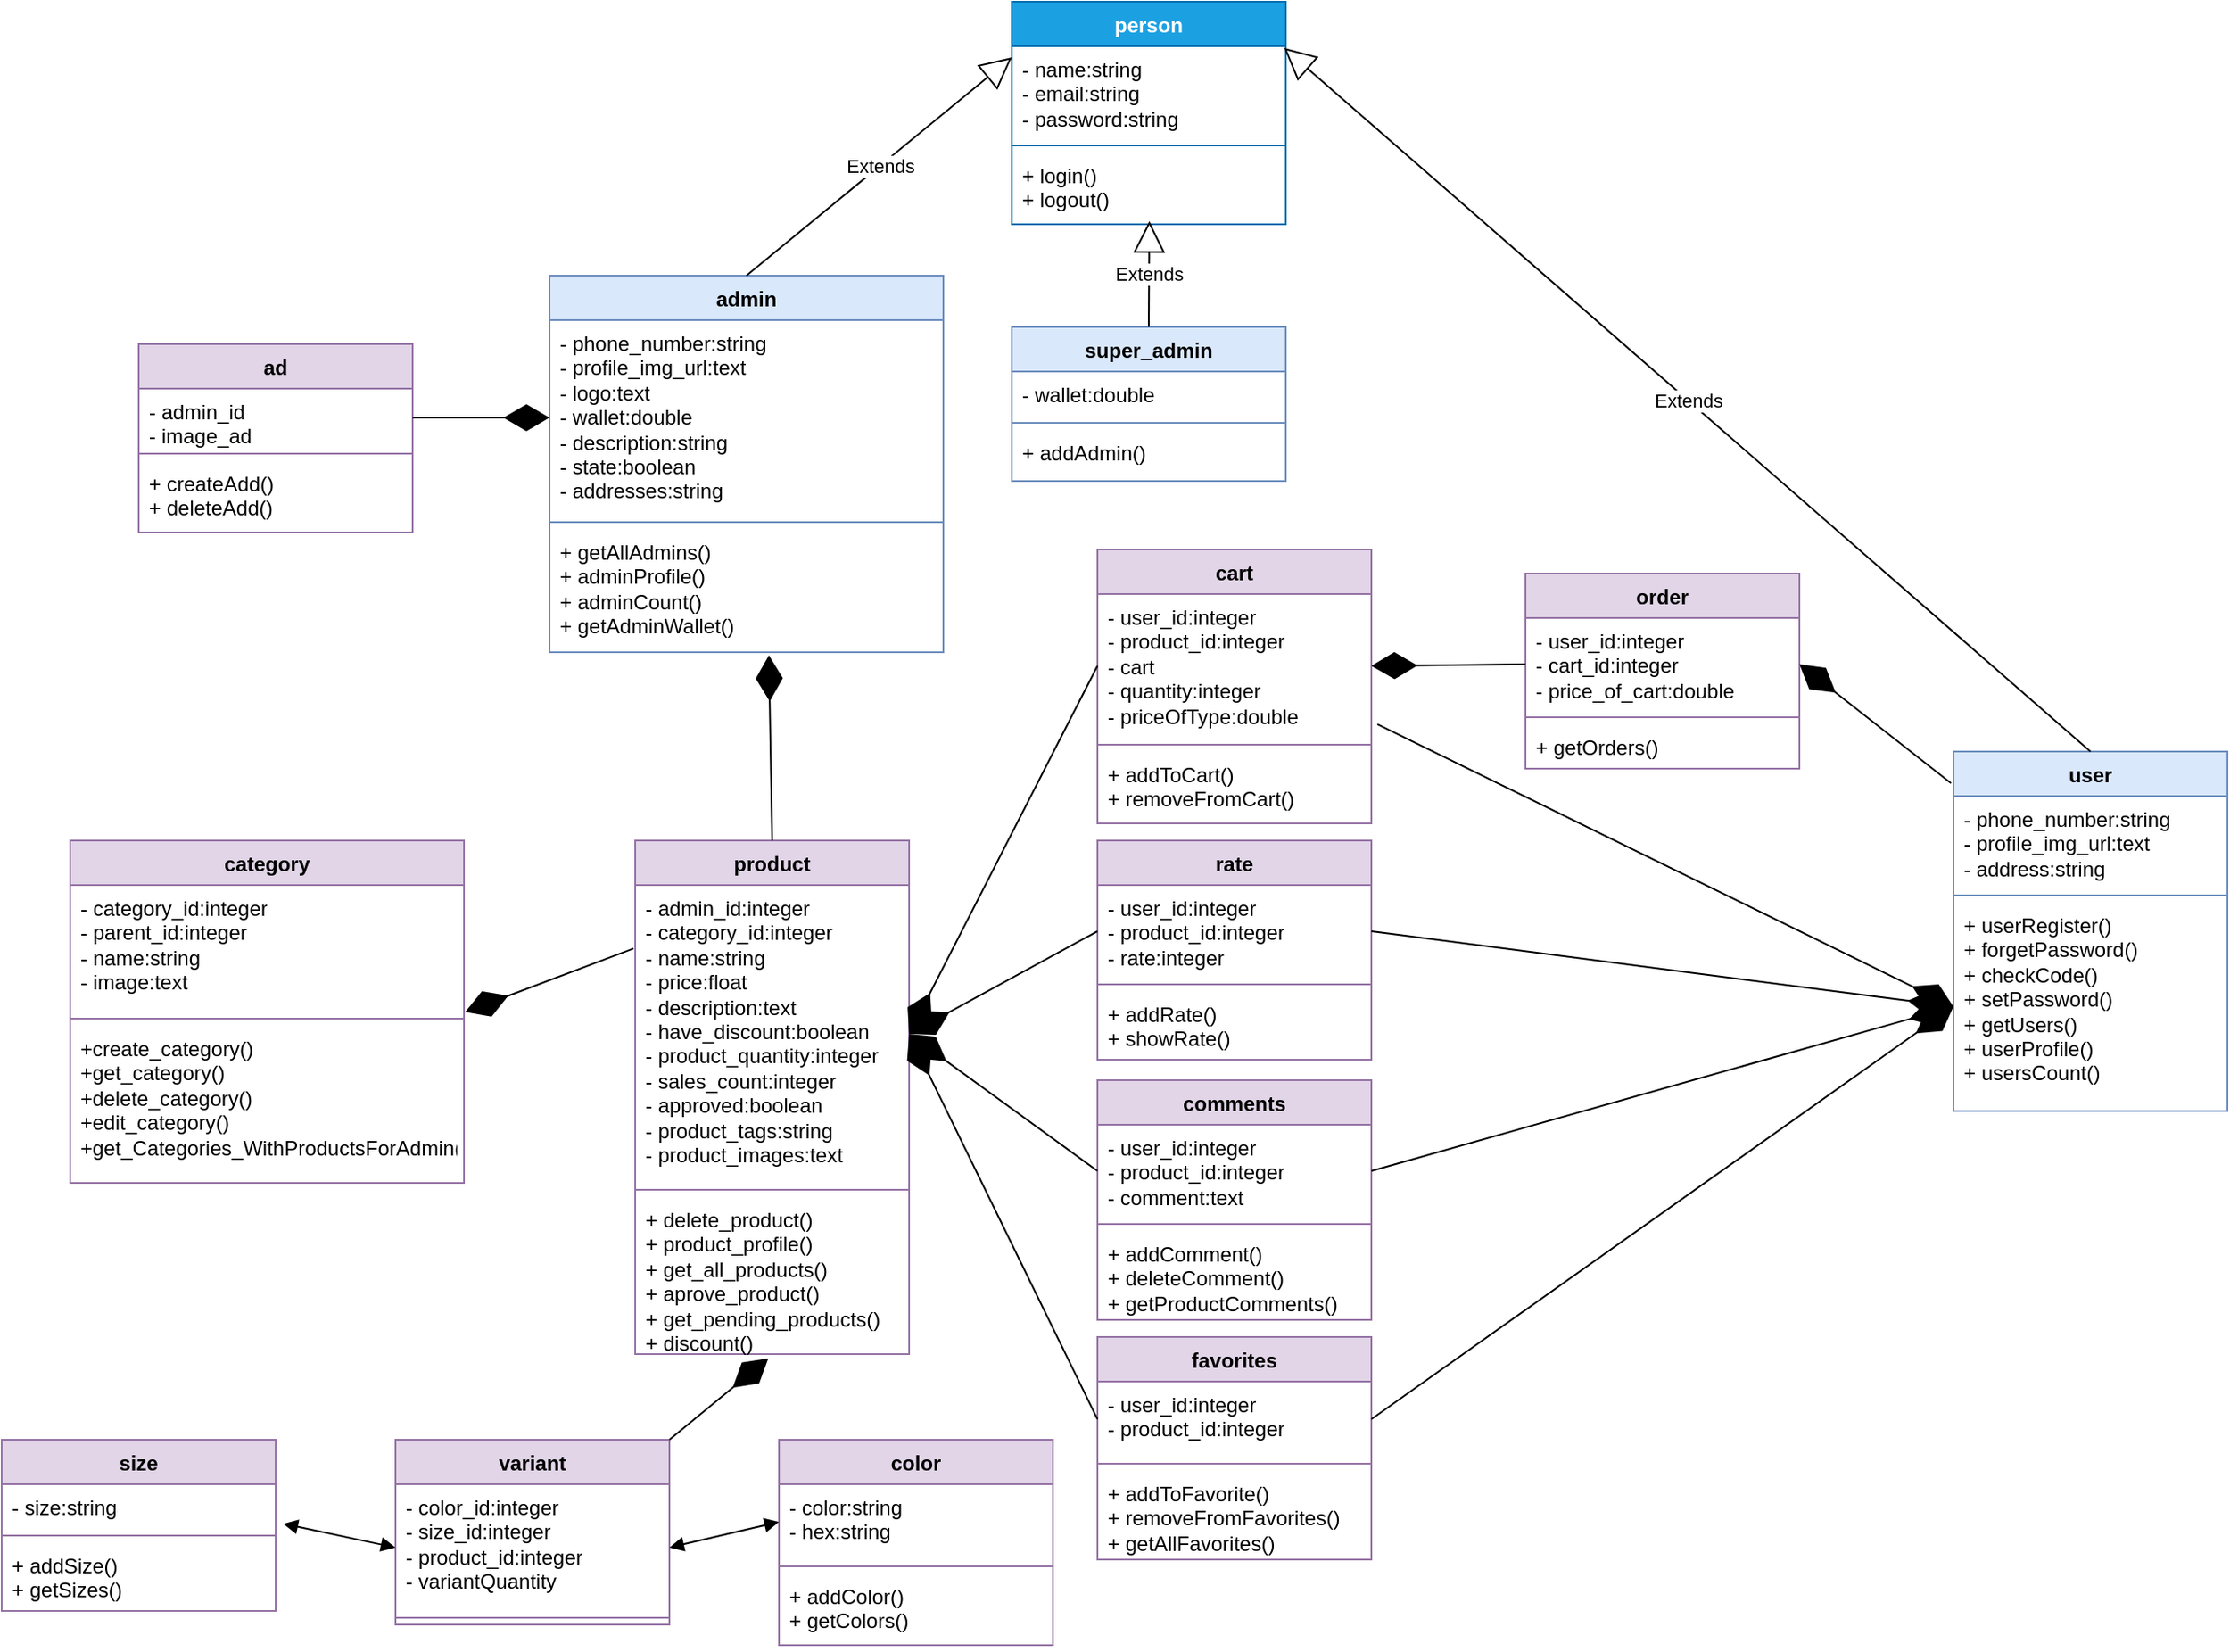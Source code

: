 <mxfile version="21.2.8" type="device">
  <diagram name="Page-1" id="fSrDXZoW2g8xjnLIFRmO">
    <mxGraphModel dx="2398" dy="956" grid="1" gridSize="10" guides="1" tooltips="1" connect="1" arrows="1" fold="1" page="1" pageScale="1" pageWidth="827" pageHeight="1169" math="0" shadow="0">
      <root>
        <mxCell id="0" />
        <mxCell id="1" parent="0" />
        <mxCell id="JFFTyxlVnd-TsSzQu8PM-2" value="person" style="swimlane;fontStyle=1;align=center;verticalAlign=top;childLayout=stackLayout;horizontal=1;startSize=26;horizontalStack=0;resizeParent=1;resizeParentMax=0;resizeLast=0;collapsible=1;marginBottom=0;whiteSpace=wrap;html=1;fillColor=#1ba1e2;strokeColor=#006EAF;fontColor=#ffffff;" parent="1" vertex="1">
          <mxGeometry x="390" y="200" width="160" height="130" as="geometry" />
        </mxCell>
        <mxCell id="JFFTyxlVnd-TsSzQu8PM-3" value="- name:string&lt;br&gt;- email:string&lt;br&gt;- password:string" style="text;strokeColor=none;fillColor=none;align=left;verticalAlign=top;spacingLeft=4;spacingRight=4;overflow=hidden;rotatable=0;points=[[0,0.5],[1,0.5]];portConstraint=eastwest;whiteSpace=wrap;html=1;" parent="JFFTyxlVnd-TsSzQu8PM-2" vertex="1">
          <mxGeometry y="26" width="160" height="54" as="geometry" />
        </mxCell>
        <mxCell id="JFFTyxlVnd-TsSzQu8PM-4" value="" style="line;strokeWidth=1;fillColor=none;align=left;verticalAlign=middle;spacingTop=-1;spacingLeft=3;spacingRight=3;rotatable=0;labelPosition=right;points=[];portConstraint=eastwest;strokeColor=inherit;" parent="JFFTyxlVnd-TsSzQu8PM-2" vertex="1">
          <mxGeometry y="80" width="160" height="8" as="geometry" />
        </mxCell>
        <mxCell id="JFFTyxlVnd-TsSzQu8PM-5" value="+ login()&lt;br style=&quot;border-color: var(--border-color);&quot;&gt;+ logout()" style="text;strokeColor=none;fillColor=none;align=left;verticalAlign=top;spacingLeft=4;spacingRight=4;overflow=hidden;rotatable=0;points=[[0,0.5],[1,0.5]];portConstraint=eastwest;whiteSpace=wrap;html=1;" parent="JFFTyxlVnd-TsSzQu8PM-2" vertex="1">
          <mxGeometry y="88" width="160" height="42" as="geometry" />
        </mxCell>
        <mxCell id="JFFTyxlVnd-TsSzQu8PM-11" value="super_admin" style="swimlane;fontStyle=1;align=center;verticalAlign=top;childLayout=stackLayout;horizontal=1;startSize=26;horizontalStack=0;resizeParent=1;resizeParentMax=0;resizeLast=0;collapsible=1;marginBottom=0;whiteSpace=wrap;html=1;fillColor=#dae8fc;strokeColor=#6c8ebf;" parent="1" vertex="1">
          <mxGeometry x="390" y="390" width="160" height="90" as="geometry" />
        </mxCell>
        <mxCell id="JFFTyxlVnd-TsSzQu8PM-12" value="- wallet:double" style="text;strokeColor=none;fillColor=none;align=left;verticalAlign=top;spacingLeft=4;spacingRight=4;overflow=hidden;rotatable=0;points=[[0,0.5],[1,0.5]];portConstraint=eastwest;whiteSpace=wrap;html=1;" parent="JFFTyxlVnd-TsSzQu8PM-11" vertex="1">
          <mxGeometry y="26" width="160" height="26" as="geometry" />
        </mxCell>
        <mxCell id="JFFTyxlVnd-TsSzQu8PM-13" value="" style="line;strokeWidth=1;fillColor=none;align=left;verticalAlign=middle;spacingTop=-1;spacingLeft=3;spacingRight=3;rotatable=0;labelPosition=right;points=[];portConstraint=eastwest;strokeColor=inherit;" parent="JFFTyxlVnd-TsSzQu8PM-11" vertex="1">
          <mxGeometry y="52" width="160" height="8" as="geometry" />
        </mxCell>
        <mxCell id="JFFTyxlVnd-TsSzQu8PM-14" value="+ addAdmin()" style="text;strokeColor=none;fillColor=none;align=left;verticalAlign=top;spacingLeft=4;spacingRight=4;overflow=hidden;rotatable=0;points=[[0,0.5],[1,0.5]];portConstraint=eastwest;whiteSpace=wrap;html=1;" parent="JFFTyxlVnd-TsSzQu8PM-11" vertex="1">
          <mxGeometry y="60" width="160" height="30" as="geometry" />
        </mxCell>
        <mxCell id="JFFTyxlVnd-TsSzQu8PM-15" value="user" style="swimlane;fontStyle=1;align=center;verticalAlign=top;childLayout=stackLayout;horizontal=1;startSize=26;horizontalStack=0;resizeParent=1;resizeParentMax=0;resizeLast=0;collapsible=1;marginBottom=0;whiteSpace=wrap;html=1;fillColor=#dae8fc;strokeColor=#6c8ebf;" parent="1" vertex="1">
          <mxGeometry x="940" y="638" width="160" height="210" as="geometry" />
        </mxCell>
        <mxCell id="JFFTyxlVnd-TsSzQu8PM-16" value="&lt;span style=&quot;&quot;&gt;- phone_number:string&lt;/span&gt;&lt;br style=&quot;border-color: var(--border-color); padding: 0px; margin: 0px;&quot;&gt;&lt;span style=&quot;&quot;&gt;- profile_img_url:text&lt;/span&gt;&lt;br style=&quot;border-color: var(--border-color); padding: 0px; margin: 0px;&quot;&gt;&lt;span style=&quot;&quot;&gt;- address:string&lt;/span&gt;" style="text;strokeColor=none;fillColor=none;align=left;verticalAlign=top;spacingLeft=4;spacingRight=4;overflow=hidden;rotatable=0;points=[[0,0.5],[1,0.5]];portConstraint=eastwest;whiteSpace=wrap;html=1;" parent="JFFTyxlVnd-TsSzQu8PM-15" vertex="1">
          <mxGeometry y="26" width="160" height="54" as="geometry" />
        </mxCell>
        <mxCell id="JFFTyxlVnd-TsSzQu8PM-17" value="" style="line;strokeWidth=1;fillColor=none;align=left;verticalAlign=middle;spacingTop=-1;spacingLeft=3;spacingRight=3;rotatable=0;labelPosition=right;points=[];portConstraint=eastwest;strokeColor=inherit;" parent="JFFTyxlVnd-TsSzQu8PM-15" vertex="1">
          <mxGeometry y="80" width="160" height="8" as="geometry" />
        </mxCell>
        <mxCell id="JFFTyxlVnd-TsSzQu8PM-18" value="&lt;div&gt;+ userRegister()&lt;/div&gt;&lt;div&gt;+ forgetPassword()&lt;/div&gt;&lt;div&gt;+ checkCode()&lt;/div&gt;&lt;div&gt;+ setPassword()&lt;/div&gt;&lt;div&gt;+ getUsers()&lt;/div&gt;&lt;div&gt;+ userProfile()&lt;/div&gt;&lt;div&gt;+ usersCount()&lt;/div&gt;" style="text;strokeColor=none;fillColor=none;align=left;verticalAlign=top;spacingLeft=4;spacingRight=4;overflow=hidden;rotatable=0;points=[[0,0.5],[1,0.5]];portConstraint=eastwest;whiteSpace=wrap;html=1;" parent="JFFTyxlVnd-TsSzQu8PM-15" vertex="1">
          <mxGeometry y="88" width="160" height="122" as="geometry" />
        </mxCell>
        <mxCell id="JFFTyxlVnd-TsSzQu8PM-21" value="admin" style="swimlane;fontStyle=1;align=center;verticalAlign=top;childLayout=stackLayout;horizontal=1;startSize=26;horizontalStack=0;resizeParent=1;resizeParentMax=0;resizeLast=0;collapsible=1;marginBottom=0;whiteSpace=wrap;html=1;fillColor=#dae8fc;strokeColor=#6c8ebf;" parent="1" vertex="1">
          <mxGeometry x="120" y="360" width="230" height="220" as="geometry" />
        </mxCell>
        <mxCell id="JFFTyxlVnd-TsSzQu8PM-22" value="- phone_number:string&lt;br style=&quot;border-color: var(--border-color); padding: 0px; margin: 0px;&quot;&gt;&lt;span style=&quot;&quot;&gt;- profile_img_url:text&lt;/span&gt;&lt;br style=&quot;border-color: var(--border-color); padding: 0px; margin: 0px;&quot;&gt;&lt;span style=&quot;&quot;&gt;- logo:text&lt;/span&gt;&lt;br style=&quot;border-color: var(--border-color); padding: 0px; margin: 0px;&quot;&gt;&lt;span style=&quot;&quot;&gt;- wallet:double&lt;/span&gt;&lt;br style=&quot;border-color: var(--border-color); padding: 0px; margin: 0px;&quot;&gt;&lt;span style=&quot;&quot;&gt;- description:string&lt;br&gt;- state:boolean&lt;br&gt;- addresses:string&lt;br&gt;&lt;/span&gt;" style="text;strokeColor=none;fillColor=none;align=left;verticalAlign=top;spacingLeft=4;spacingRight=4;overflow=hidden;rotatable=0;points=[[0,0.5],[1,0.5]];portConstraint=eastwest;whiteSpace=wrap;html=1;" parent="JFFTyxlVnd-TsSzQu8PM-21" vertex="1">
          <mxGeometry y="26" width="230" height="114" as="geometry" />
        </mxCell>
        <mxCell id="JFFTyxlVnd-TsSzQu8PM-23" value="" style="line;strokeWidth=1;fillColor=none;align=left;verticalAlign=middle;spacingTop=-1;spacingLeft=3;spacingRight=3;rotatable=0;labelPosition=right;points=[];portConstraint=eastwest;strokeColor=inherit;" parent="JFFTyxlVnd-TsSzQu8PM-21" vertex="1">
          <mxGeometry y="140" width="230" height="8" as="geometry" />
        </mxCell>
        <mxCell id="JFFTyxlVnd-TsSzQu8PM-24" value="+ getAllAdmins()&lt;br&gt;+ adminProfile()&lt;br&gt;+ adminCount()&lt;br&gt;+ getAdminWallet()" style="text;strokeColor=none;fillColor=none;align=left;verticalAlign=top;spacingLeft=4;spacingRight=4;overflow=hidden;rotatable=0;points=[[0,0.5],[1,0.5]];portConstraint=eastwest;whiteSpace=wrap;html=1;" parent="JFFTyxlVnd-TsSzQu8PM-21" vertex="1">
          <mxGeometry y="148" width="230" height="72" as="geometry" />
        </mxCell>
        <mxCell id="JFFTyxlVnd-TsSzQu8PM-25" value="Extends" style="endArrow=block;endSize=16;endFill=0;html=1;rounded=0;entryX=0;entryY=0.25;entryDx=0;entryDy=0;exitX=0.5;exitY=0;exitDx=0;exitDy=0;" parent="1" source="JFFTyxlVnd-TsSzQu8PM-21" target="JFFTyxlVnd-TsSzQu8PM-2" edge="1">
          <mxGeometry width="160" relative="1" as="geometry">
            <mxPoint x="150" y="240" as="sourcePoint" />
            <mxPoint x="310" y="240" as="targetPoint" />
          </mxGeometry>
        </mxCell>
        <mxCell id="JFFTyxlVnd-TsSzQu8PM-26" value="Extends" style="endArrow=block;endSize=16;endFill=0;html=1;rounded=0;exitX=0.5;exitY=0;exitDx=0;exitDy=0;entryX=0.502;entryY=0.955;entryDx=0;entryDy=0;entryPerimeter=0;" parent="1" source="JFFTyxlVnd-TsSzQu8PM-11" target="JFFTyxlVnd-TsSzQu8PM-5" edge="1">
          <mxGeometry width="160" relative="1" as="geometry">
            <mxPoint x="130" y="320" as="sourcePoint" />
            <mxPoint x="290" y="320" as="targetPoint" />
          </mxGeometry>
        </mxCell>
        <mxCell id="JFFTyxlVnd-TsSzQu8PM-27" value="Extends" style="endArrow=block;endSize=16;endFill=0;html=1;rounded=0;entryX=0.994;entryY=0.019;entryDx=0;entryDy=0;exitX=0.5;exitY=0;exitDx=0;exitDy=0;entryPerimeter=0;" parent="1" source="JFFTyxlVnd-TsSzQu8PM-15" target="JFFTyxlVnd-TsSzQu8PM-3" edge="1">
          <mxGeometry width="160" relative="1" as="geometry">
            <mxPoint x="590" y="310" as="sourcePoint" />
            <mxPoint x="750" y="310" as="targetPoint" />
          </mxGeometry>
        </mxCell>
        <mxCell id="JFFTyxlVnd-TsSzQu8PM-28" value="product" style="swimlane;fontStyle=1;align=center;verticalAlign=top;childLayout=stackLayout;horizontal=1;startSize=26;horizontalStack=0;resizeParent=1;resizeParentMax=0;resizeLast=0;collapsible=1;marginBottom=0;whiteSpace=wrap;html=1;fillColor=#e1d5e7;strokeColor=#9673a6;" parent="1" vertex="1">
          <mxGeometry x="170" y="690" width="160" height="300" as="geometry" />
        </mxCell>
        <mxCell id="JFFTyxlVnd-TsSzQu8PM-29" value="- admin_id:integer&lt;br&gt;- category_id:integer&lt;br style=&quot;border-color: var(--border-color); padding: 0px; margin: 0px;&quot;&gt;&lt;span style=&quot;&quot;&gt;- name:string&lt;/span&gt;&lt;br style=&quot;border-color: var(--border-color); padding: 0px; margin: 0px;&quot;&gt;- price:float&lt;span style=&quot;&quot;&gt;&lt;/span&gt;&lt;br style=&quot;border-color: var(--border-color); padding: 0px; margin: 0px;&quot;&gt;&lt;span style=&quot;&quot;&gt;- description:text&lt;/span&gt;&lt;br style=&quot;border-color: var(--border-color); padding: 0px; margin: 0px;&quot;&gt;&lt;span style=&quot;&quot;&gt;- have_discount:boolean&lt;/span&gt;&lt;br style=&quot;border-color: var(--border-color); padding: 0px; margin: 0px;&quot;&gt;&lt;span style=&quot;&quot;&gt;- product_quantity:integer&lt;/span&gt;&lt;br style=&quot;border-color: var(--border-color); padding: 0px; margin: 0px;&quot;&gt;&lt;span style=&quot;&quot;&gt;- sales_count:integer&lt;/span&gt;&lt;br style=&quot;border-color: var(--border-color); padding: 0px; margin: 0px;&quot;&gt;&lt;span style=&quot;&quot;&gt;- approved:boolean&lt;br&gt;- product_tags:string&lt;span style=&quot;white-space: pre;&quot;&gt; &lt;/span&gt;&lt;br&gt;- product_images:text&lt;br&gt;&lt;br&gt;&lt;/span&gt;" style="text;align=left;verticalAlign=top;spacingLeft=4;spacingRight=4;overflow=hidden;rotatable=0;points=[[0,0.5],[1,0.5]];portConstraint=eastwest;whiteSpace=wrap;html=1;" parent="JFFTyxlVnd-TsSzQu8PM-28" vertex="1">
          <mxGeometry y="26" width="160" height="174" as="geometry" />
        </mxCell>
        <mxCell id="JFFTyxlVnd-TsSzQu8PM-30" value="" style="line;strokeWidth=1;fillColor=none;align=left;verticalAlign=middle;spacingTop=-1;spacingLeft=3;spacingRight=3;rotatable=0;labelPosition=right;points=[];portConstraint=eastwest;strokeColor=inherit;" parent="JFFTyxlVnd-TsSzQu8PM-28" vertex="1">
          <mxGeometry y="200" width="160" height="8" as="geometry" />
        </mxCell>
        <mxCell id="JFFTyxlVnd-TsSzQu8PM-31" value="&lt;div&gt;+ delete_product()&lt;/div&gt;&lt;div&gt;+ product_profile()&lt;/div&gt;&lt;div&gt;+ get_all_products()&lt;/div&gt;&lt;div&gt;+ aprove_product()&lt;/div&gt;&lt;div&gt;+ get_pending_products()&lt;/div&gt;&lt;div&gt;+ discount()&lt;/div&gt;" style="text;strokeColor=none;fillColor=none;align=left;verticalAlign=top;spacingLeft=4;spacingRight=4;overflow=hidden;rotatable=0;points=[[0,0.5],[1,0.5]];portConstraint=eastwest;whiteSpace=wrap;html=1;" parent="JFFTyxlVnd-TsSzQu8PM-28" vertex="1">
          <mxGeometry y="208" width="160" height="92" as="geometry" />
        </mxCell>
        <mxCell id="JFFTyxlVnd-TsSzQu8PM-32" value="cart" style="swimlane;fontStyle=1;align=center;verticalAlign=top;childLayout=stackLayout;horizontal=1;startSize=26;horizontalStack=0;resizeParent=1;resizeParentMax=0;resizeLast=0;collapsible=1;marginBottom=0;whiteSpace=wrap;html=1;fillColor=#e1d5e7;strokeColor=#9673a6;" parent="1" vertex="1">
          <mxGeometry x="440" y="520" width="160" height="160" as="geometry" />
        </mxCell>
        <mxCell id="JFFTyxlVnd-TsSzQu8PM-33" value="- user_id:integer&lt;br&gt;- product_id:integer&lt;br&gt;- cart&lt;br&gt;- quantity:integer&lt;br style=&quot;border-color: var(--border-color);&quot;&gt;&lt;span style=&quot;&quot;&gt;- priceOfType:double&lt;/span&gt;" style="text;strokeColor=none;fillColor=none;align=left;verticalAlign=top;spacingLeft=4;spacingRight=4;overflow=hidden;rotatable=0;points=[[0,0.5],[1,0.5]];portConstraint=eastwest;whiteSpace=wrap;html=1;" parent="JFFTyxlVnd-TsSzQu8PM-32" vertex="1">
          <mxGeometry y="26" width="160" height="84" as="geometry" />
        </mxCell>
        <mxCell id="JFFTyxlVnd-TsSzQu8PM-34" value="" style="line;strokeWidth=1;fillColor=none;align=left;verticalAlign=middle;spacingTop=-1;spacingLeft=3;spacingRight=3;rotatable=0;labelPosition=right;points=[];portConstraint=eastwest;strokeColor=inherit;" parent="JFFTyxlVnd-TsSzQu8PM-32" vertex="1">
          <mxGeometry y="110" width="160" height="8" as="geometry" />
        </mxCell>
        <mxCell id="JFFTyxlVnd-TsSzQu8PM-35" value="+ addToCart()&lt;br&gt;+ removeFromCart()" style="text;strokeColor=none;fillColor=none;align=left;verticalAlign=top;spacingLeft=4;spacingRight=4;overflow=hidden;rotatable=0;points=[[0,0.5],[1,0.5]];portConstraint=eastwest;whiteSpace=wrap;html=1;" parent="JFFTyxlVnd-TsSzQu8PM-32" vertex="1">
          <mxGeometry y="118" width="160" height="42" as="geometry" />
        </mxCell>
        <mxCell id="JFFTyxlVnd-TsSzQu8PM-36" value="" style="endArrow=diamondThin;endFill=1;endSize=24;html=1;rounded=0;entryX=0;entryY=0.5;entryDx=0;entryDy=0;exitX=1.022;exitY=0.905;exitDx=0;exitDy=0;exitPerimeter=0;" parent="1" source="JFFTyxlVnd-TsSzQu8PM-33" target="JFFTyxlVnd-TsSzQu8PM-18" edge="1">
          <mxGeometry width="160" relative="1" as="geometry">
            <mxPoint x="430" y="560" as="sourcePoint" />
            <mxPoint x="590" y="560" as="targetPoint" />
          </mxGeometry>
        </mxCell>
        <mxCell id="JFFTyxlVnd-TsSzQu8PM-37" value="rate" style="swimlane;fontStyle=1;align=center;verticalAlign=top;childLayout=stackLayout;horizontal=1;startSize=26;horizontalStack=0;resizeParent=1;resizeParentMax=0;resizeLast=0;collapsible=1;marginBottom=0;whiteSpace=wrap;html=1;fillColor=#e1d5e7;strokeColor=#9673a6;" parent="1" vertex="1">
          <mxGeometry x="440" y="690" width="160" height="128" as="geometry" />
        </mxCell>
        <mxCell id="JFFTyxlVnd-TsSzQu8PM-38" value="- user_id:integer&lt;br style=&quot;border-color: var(--border-color);&quot;&gt;- product_id:integer&lt;br&gt;- rate:integer" style="text;strokeColor=none;fillColor=none;align=left;verticalAlign=top;spacingLeft=4;spacingRight=4;overflow=hidden;rotatable=0;points=[[0,0.5],[1,0.5]];portConstraint=eastwest;whiteSpace=wrap;html=1;" parent="JFFTyxlVnd-TsSzQu8PM-37" vertex="1">
          <mxGeometry y="26" width="160" height="54" as="geometry" />
        </mxCell>
        <mxCell id="JFFTyxlVnd-TsSzQu8PM-39" value="" style="line;strokeWidth=1;fillColor=none;align=left;verticalAlign=middle;spacingTop=-1;spacingLeft=3;spacingRight=3;rotatable=0;labelPosition=right;points=[];portConstraint=eastwest;strokeColor=inherit;" parent="JFFTyxlVnd-TsSzQu8PM-37" vertex="1">
          <mxGeometry y="80" width="160" height="8" as="geometry" />
        </mxCell>
        <mxCell id="JFFTyxlVnd-TsSzQu8PM-40" value="+ addRate()&lt;br&gt;+ showRate()" style="text;strokeColor=none;fillColor=none;align=left;verticalAlign=top;spacingLeft=4;spacingRight=4;overflow=hidden;rotatable=0;points=[[0,0.5],[1,0.5]];portConstraint=eastwest;whiteSpace=wrap;html=1;" parent="JFFTyxlVnd-TsSzQu8PM-37" vertex="1">
          <mxGeometry y="88" width="160" height="40" as="geometry" />
        </mxCell>
        <mxCell id="JFFTyxlVnd-TsSzQu8PM-41" value="comments" style="swimlane;fontStyle=1;align=center;verticalAlign=top;childLayout=stackLayout;horizontal=1;startSize=26;horizontalStack=0;resizeParent=1;resizeParentMax=0;resizeLast=0;collapsible=1;marginBottom=0;whiteSpace=wrap;html=1;fillColor=#e1d5e7;strokeColor=#9673a6;" parent="1" vertex="1">
          <mxGeometry x="440" y="830" width="160" height="140" as="geometry" />
        </mxCell>
        <mxCell id="JFFTyxlVnd-TsSzQu8PM-42" value="- user_id:integer&lt;br style=&quot;border-color: var(--border-color);&quot;&gt;- product_id:integer&lt;br&gt;- comment:text" style="text;strokeColor=none;fillColor=none;align=left;verticalAlign=top;spacingLeft=4;spacingRight=4;overflow=hidden;rotatable=0;points=[[0,0.5],[1,0.5]];portConstraint=eastwest;whiteSpace=wrap;html=1;" parent="JFFTyxlVnd-TsSzQu8PM-41" vertex="1">
          <mxGeometry y="26" width="160" height="54" as="geometry" />
        </mxCell>
        <mxCell id="JFFTyxlVnd-TsSzQu8PM-43" value="" style="line;strokeWidth=1;fillColor=none;align=left;verticalAlign=middle;spacingTop=-1;spacingLeft=3;spacingRight=3;rotatable=0;labelPosition=right;points=[];portConstraint=eastwest;strokeColor=inherit;" parent="JFFTyxlVnd-TsSzQu8PM-41" vertex="1">
          <mxGeometry y="80" width="160" height="8" as="geometry" />
        </mxCell>
        <mxCell id="JFFTyxlVnd-TsSzQu8PM-44" value="+ addComment()&lt;br&gt;+ deleteComment()&lt;br&gt;+ getProductComments()" style="text;strokeColor=none;fillColor=none;align=left;verticalAlign=top;spacingLeft=4;spacingRight=4;overflow=hidden;rotatable=0;points=[[0,0.5],[1,0.5]];portConstraint=eastwest;whiteSpace=wrap;html=1;" parent="JFFTyxlVnd-TsSzQu8PM-41" vertex="1">
          <mxGeometry y="88" width="160" height="52" as="geometry" />
        </mxCell>
        <mxCell id="JFFTyxlVnd-TsSzQu8PM-45" value="" style="endArrow=diamondThin;endFill=1;endSize=24;html=1;rounded=0;entryX=0;entryY=0.5;entryDx=0;entryDy=0;exitX=1;exitY=0.5;exitDx=0;exitDy=0;" parent="1" source="JFFTyxlVnd-TsSzQu8PM-38" target="JFFTyxlVnd-TsSzQu8PM-18" edge="1">
          <mxGeometry width="160" relative="1" as="geometry">
            <mxPoint x="630" y="580" as="sourcePoint" />
            <mxPoint x="790" y="580" as="targetPoint" />
          </mxGeometry>
        </mxCell>
        <mxCell id="JFFTyxlVnd-TsSzQu8PM-46" value="" style="endArrow=diamondThin;endFill=1;endSize=24;html=1;rounded=0;entryX=0;entryY=0.5;entryDx=0;entryDy=0;exitX=1;exitY=0.5;exitDx=0;exitDy=0;" parent="1" source="JFFTyxlVnd-TsSzQu8PM-42" target="JFFTyxlVnd-TsSzQu8PM-18" edge="1">
          <mxGeometry width="160" relative="1" as="geometry">
            <mxPoint x="800" y="560" as="sourcePoint" />
            <mxPoint x="960" y="560" as="targetPoint" />
          </mxGeometry>
        </mxCell>
        <mxCell id="JFFTyxlVnd-TsSzQu8PM-47" value="category" style="swimlane;fontStyle=1;align=center;verticalAlign=top;childLayout=stackLayout;horizontal=1;startSize=26;horizontalStack=0;resizeParent=1;resizeParentMax=0;resizeLast=0;collapsible=1;marginBottom=0;whiteSpace=wrap;html=1;fillColor=#e1d5e7;strokeColor=#9673a6;" parent="1" vertex="1">
          <mxGeometry x="-160" y="690" width="230" height="200" as="geometry" />
        </mxCell>
        <mxCell id="JFFTyxlVnd-TsSzQu8PM-48" value="- category_id:integer&lt;br style=&quot;border-color: var(--border-color); padding: 0px; margin: 0px;&quot;&gt;&lt;span style=&quot;&quot;&gt;- parent_id:integer&lt;/span&gt;&lt;br style=&quot;border-color: var(--border-color); padding: 0px; margin: 0px;&quot;&gt;&lt;span style=&quot;&quot;&gt;- name:string&lt;/span&gt;&lt;br style=&quot;border-color: var(--border-color); padding: 0px; margin: 0px;&quot;&gt;&lt;span style=&quot;&quot;&gt;- image:text&lt;/span&gt;" style="text;strokeColor=none;fillColor=none;align=left;verticalAlign=top;spacingLeft=4;spacingRight=4;overflow=hidden;rotatable=0;points=[[0,0.5],[1,0.5]];portConstraint=eastwest;whiteSpace=wrap;html=1;" parent="JFFTyxlVnd-TsSzQu8PM-47" vertex="1">
          <mxGeometry y="26" width="230" height="74" as="geometry" />
        </mxCell>
        <mxCell id="JFFTyxlVnd-TsSzQu8PM-49" value="" style="line;strokeWidth=1;fillColor=none;align=left;verticalAlign=middle;spacingTop=-1;spacingLeft=3;spacingRight=3;rotatable=0;labelPosition=right;points=[];portConstraint=eastwest;strokeColor=inherit;" parent="JFFTyxlVnd-TsSzQu8PM-47" vertex="1">
          <mxGeometry y="100" width="230" height="8" as="geometry" />
        </mxCell>
        <mxCell id="JFFTyxlVnd-TsSzQu8PM-50" value="&lt;div&gt;+create_category()&lt;/div&gt;&lt;div&gt;+get_category()&lt;/div&gt;&lt;div&gt;+delete_category()&lt;/div&gt;&lt;div&gt;+edit_category()&lt;/div&gt;&lt;div&gt;+get_Categories_WithProductsForAdmin()&lt;br&gt;&lt;/div&gt;" style="text;strokeColor=none;fillColor=none;align=left;verticalAlign=top;spacingLeft=4;spacingRight=4;overflow=hidden;rotatable=0;points=[[0,0.5],[1,0.5]];portConstraint=eastwest;whiteSpace=wrap;html=1;" parent="JFFTyxlVnd-TsSzQu8PM-47" vertex="1">
          <mxGeometry y="108" width="230" height="92" as="geometry" />
        </mxCell>
        <mxCell id="JFFTyxlVnd-TsSzQu8PM-51" value="" style="endArrow=diamondThin;endFill=1;endSize=24;html=1;rounded=0;entryX=1.003;entryY=0.023;entryDx=0;entryDy=0;exitX=-0.006;exitY=0.213;exitDx=0;exitDy=0;exitPerimeter=0;entryPerimeter=0;" parent="1" source="JFFTyxlVnd-TsSzQu8PM-29" target="JFFTyxlVnd-TsSzQu8PM-49" edge="1">
          <mxGeometry width="160" relative="1" as="geometry">
            <mxPoint x="-210" y="680" as="sourcePoint" />
            <mxPoint x="-50" y="680" as="targetPoint" />
          </mxGeometry>
        </mxCell>
        <mxCell id="JFFTyxlVnd-TsSzQu8PM-52" value="" style="endArrow=diamondThin;endFill=1;endSize=24;html=1;rounded=0;entryX=0.557;entryY=1.024;entryDx=0;entryDy=0;entryPerimeter=0;exitX=0.5;exitY=0;exitDx=0;exitDy=0;" parent="1" source="JFFTyxlVnd-TsSzQu8PM-28" target="JFFTyxlVnd-TsSzQu8PM-24" edge="1">
          <mxGeometry width="160" relative="1" as="geometry">
            <mxPoint x="-60" y="720" as="sourcePoint" />
            <mxPoint x="100" y="720" as="targetPoint" />
          </mxGeometry>
        </mxCell>
        <mxCell id="JFFTyxlVnd-TsSzQu8PM-53" value="size" style="swimlane;fontStyle=1;align=center;verticalAlign=top;childLayout=stackLayout;horizontal=1;startSize=26;horizontalStack=0;resizeParent=1;resizeParentMax=0;resizeLast=0;collapsible=1;marginBottom=0;whiteSpace=wrap;html=1;fillColor=#e1d5e7;strokeColor=#9673a6;" parent="1" vertex="1">
          <mxGeometry x="-200" y="1040" width="160" height="100" as="geometry" />
        </mxCell>
        <mxCell id="JFFTyxlVnd-TsSzQu8PM-54" value="- size:string" style="text;strokeColor=none;fillColor=none;align=left;verticalAlign=top;spacingLeft=4;spacingRight=4;overflow=hidden;rotatable=0;points=[[0,0.5],[1,0.5]];portConstraint=eastwest;whiteSpace=wrap;html=1;" parent="JFFTyxlVnd-TsSzQu8PM-53" vertex="1">
          <mxGeometry y="26" width="160" height="26" as="geometry" />
        </mxCell>
        <mxCell id="JFFTyxlVnd-TsSzQu8PM-55" value="" style="line;strokeWidth=1;fillColor=none;align=left;verticalAlign=middle;spacingTop=-1;spacingLeft=3;spacingRight=3;rotatable=0;labelPosition=right;points=[];portConstraint=eastwest;strokeColor=inherit;" parent="JFFTyxlVnd-TsSzQu8PM-53" vertex="1">
          <mxGeometry y="52" width="160" height="8" as="geometry" />
        </mxCell>
        <mxCell id="JFFTyxlVnd-TsSzQu8PM-56" value="+ addSize()&lt;br&gt;+ getSizes()" style="text;strokeColor=none;fillColor=none;align=left;verticalAlign=top;spacingLeft=4;spacingRight=4;overflow=hidden;rotatable=0;points=[[0,0.5],[1,0.5]];portConstraint=eastwest;whiteSpace=wrap;html=1;" parent="JFFTyxlVnd-TsSzQu8PM-53" vertex="1">
          <mxGeometry y="60" width="160" height="40" as="geometry" />
        </mxCell>
        <mxCell id="JFFTyxlVnd-TsSzQu8PM-57" value="color" style="swimlane;fontStyle=1;align=center;verticalAlign=top;childLayout=stackLayout;horizontal=1;startSize=26;horizontalStack=0;resizeParent=1;resizeParentMax=0;resizeLast=0;collapsible=1;marginBottom=0;whiteSpace=wrap;html=1;fillColor=#e1d5e7;strokeColor=#9673a6;" parent="1" vertex="1">
          <mxGeometry x="254" y="1040" width="160" height="120" as="geometry" />
        </mxCell>
        <mxCell id="JFFTyxlVnd-TsSzQu8PM-58" value="- color:string&lt;br&gt;- hex:string" style="text;strokeColor=none;fillColor=none;align=left;verticalAlign=top;spacingLeft=4;spacingRight=4;overflow=hidden;rotatable=0;points=[[0,0.5],[1,0.5]];portConstraint=eastwest;whiteSpace=wrap;html=1;" parent="JFFTyxlVnd-TsSzQu8PM-57" vertex="1">
          <mxGeometry y="26" width="160" height="44" as="geometry" />
        </mxCell>
        <mxCell id="JFFTyxlVnd-TsSzQu8PM-59" value="" style="line;strokeWidth=1;fillColor=none;align=left;verticalAlign=middle;spacingTop=-1;spacingLeft=3;spacingRight=3;rotatable=0;labelPosition=right;points=[];portConstraint=eastwest;strokeColor=inherit;" parent="JFFTyxlVnd-TsSzQu8PM-57" vertex="1">
          <mxGeometry y="70" width="160" height="8" as="geometry" />
        </mxCell>
        <mxCell id="JFFTyxlVnd-TsSzQu8PM-60" value="+ addColor()&lt;br&gt;+ getColors()" style="text;strokeColor=none;fillColor=none;align=left;verticalAlign=top;spacingLeft=4;spacingRight=4;overflow=hidden;rotatable=0;points=[[0,0.5],[1,0.5]];portConstraint=eastwest;whiteSpace=wrap;html=1;" parent="JFFTyxlVnd-TsSzQu8PM-57" vertex="1">
          <mxGeometry y="78" width="160" height="42" as="geometry" />
        </mxCell>
        <mxCell id="JFFTyxlVnd-TsSzQu8PM-61" value="variant" style="swimlane;fontStyle=1;align=center;verticalAlign=top;childLayout=stackLayout;horizontal=1;startSize=26;horizontalStack=0;resizeParent=1;resizeParentMax=0;resizeLast=0;collapsible=1;marginBottom=0;whiteSpace=wrap;html=1;fillColor=#e1d5e7;strokeColor=#9673a6;" parent="1" vertex="1">
          <mxGeometry x="30" y="1040" width="160" height="108" as="geometry" />
        </mxCell>
        <mxCell id="JFFTyxlVnd-TsSzQu8PM-62" value="- color_id:integer&lt;br&gt;- size_id:integer&lt;br&gt;- product_id:integer&lt;br&gt;- variantQuantity" style="text;strokeColor=none;fillColor=none;align=left;verticalAlign=top;spacingLeft=4;spacingRight=4;overflow=hidden;rotatable=0;points=[[0,0.5],[1,0.5]];portConstraint=eastwest;whiteSpace=wrap;html=1;" parent="JFFTyxlVnd-TsSzQu8PM-61" vertex="1">
          <mxGeometry y="26" width="160" height="74" as="geometry" />
        </mxCell>
        <mxCell id="JFFTyxlVnd-TsSzQu8PM-63" value="" style="line;strokeWidth=1;fillColor=none;align=left;verticalAlign=middle;spacingTop=-1;spacingLeft=3;spacingRight=3;rotatable=0;labelPosition=right;points=[];portConstraint=eastwest;strokeColor=inherit;" parent="JFFTyxlVnd-TsSzQu8PM-61" vertex="1">
          <mxGeometry y="100" width="160" height="8" as="geometry" />
        </mxCell>
        <mxCell id="JFFTyxlVnd-TsSzQu8PM-65" value="" style="endArrow=diamondThin;endFill=1;endSize=24;html=1;rounded=0;entryX=0.486;entryY=1.027;entryDx=0;entryDy=0;entryPerimeter=0;" parent="1" target="JFFTyxlVnd-TsSzQu8PM-31" edge="1">
          <mxGeometry width="160" relative="1" as="geometry">
            <mxPoint x="190" y="1040" as="sourcePoint" />
            <mxPoint x="200" y="970" as="targetPoint" />
          </mxGeometry>
        </mxCell>
        <mxCell id="JFFTyxlVnd-TsSzQu8PM-66" value="" style="endArrow=block;startArrow=block;endFill=1;startFill=1;html=1;rounded=0;entryX=0;entryY=0.5;entryDx=0;entryDy=0;exitX=1.028;exitY=0.889;exitDx=0;exitDy=0;exitPerimeter=0;" parent="1" source="JFFTyxlVnd-TsSzQu8PM-54" target="JFFTyxlVnd-TsSzQu8PM-62" edge="1">
          <mxGeometry width="160" relative="1" as="geometry">
            <mxPoint x="20" y="1130" as="sourcePoint" />
            <mxPoint x="180" y="1130" as="targetPoint" />
          </mxGeometry>
        </mxCell>
        <mxCell id="JFFTyxlVnd-TsSzQu8PM-67" value="" style="endArrow=block;startArrow=block;endFill=1;startFill=1;html=1;rounded=0;exitX=1;exitY=0.5;exitDx=0;exitDy=0;entryX=0;entryY=0.5;entryDx=0;entryDy=0;" parent="1" source="JFFTyxlVnd-TsSzQu8PM-62" target="JFFTyxlVnd-TsSzQu8PM-58" edge="1">
          <mxGeometry width="160" relative="1" as="geometry">
            <mxPoint x="310" y="1130" as="sourcePoint" />
            <mxPoint x="470" y="1130" as="targetPoint" />
          </mxGeometry>
        </mxCell>
        <mxCell id="JFFTyxlVnd-TsSzQu8PM-70" value="favorites" style="swimlane;fontStyle=1;align=center;verticalAlign=top;childLayout=stackLayout;horizontal=1;startSize=26;horizontalStack=0;resizeParent=1;resizeParentMax=0;resizeLast=0;collapsible=1;marginBottom=0;whiteSpace=wrap;html=1;fillColor=#e1d5e7;strokeColor=#9673a6;" parent="1" vertex="1">
          <mxGeometry x="440" y="980" width="160" height="130" as="geometry" />
        </mxCell>
        <mxCell id="JFFTyxlVnd-TsSzQu8PM-71" value="- user_id:integer&lt;br style=&quot;border-color: var(--border-color);&quot;&gt;- product_id:integer" style="text;strokeColor=none;fillColor=none;align=left;verticalAlign=top;spacingLeft=4;spacingRight=4;overflow=hidden;rotatable=0;points=[[0,0.5],[1,0.5]];portConstraint=eastwest;whiteSpace=wrap;html=1;" parent="JFFTyxlVnd-TsSzQu8PM-70" vertex="1">
          <mxGeometry y="26" width="160" height="44" as="geometry" />
        </mxCell>
        <mxCell id="JFFTyxlVnd-TsSzQu8PM-72" value="" style="line;strokeWidth=1;fillColor=none;align=left;verticalAlign=middle;spacingTop=-1;spacingLeft=3;spacingRight=3;rotatable=0;labelPosition=right;points=[];portConstraint=eastwest;strokeColor=inherit;" parent="JFFTyxlVnd-TsSzQu8PM-70" vertex="1">
          <mxGeometry y="70" width="160" height="8" as="geometry" />
        </mxCell>
        <mxCell id="JFFTyxlVnd-TsSzQu8PM-73" value="+ addToFavorite()&lt;br&gt;+ removeFromFavorites()&lt;br&gt;+ getAllFavorites()" style="text;strokeColor=none;fillColor=none;align=left;verticalAlign=top;spacingLeft=4;spacingRight=4;overflow=hidden;rotatable=0;points=[[0,0.5],[1,0.5]];portConstraint=eastwest;whiteSpace=wrap;html=1;" parent="JFFTyxlVnd-TsSzQu8PM-70" vertex="1">
          <mxGeometry y="78" width="160" height="52" as="geometry" />
        </mxCell>
        <mxCell id="JFFTyxlVnd-TsSzQu8PM-74" value="" style="endArrow=diamondThin;endFill=1;endSize=24;html=1;rounded=0;exitX=1;exitY=0.5;exitDx=0;exitDy=0;entryX=0;entryY=0.5;entryDx=0;entryDy=0;" parent="1" source="JFFTyxlVnd-TsSzQu8PM-71" target="JFFTyxlVnd-TsSzQu8PM-18" edge="1">
          <mxGeometry width="160" relative="1" as="geometry">
            <mxPoint x="850" y="500" as="sourcePoint" />
            <mxPoint x="1010" y="500" as="targetPoint" />
          </mxGeometry>
        </mxCell>
        <mxCell id="JFFTyxlVnd-TsSzQu8PM-77" value="" style="endArrow=diamondThin;endFill=1;endSize=24;html=1;rounded=0;exitX=0;exitY=0.5;exitDx=0;exitDy=0;entryX=1;entryY=0.5;entryDx=0;entryDy=0;" parent="1" source="JFFTyxlVnd-TsSzQu8PM-33" target="JFFTyxlVnd-TsSzQu8PM-29" edge="1">
          <mxGeometry width="160" relative="1" as="geometry">
            <mxPoint x="280" y="810" as="sourcePoint" />
            <mxPoint x="440" y="810" as="targetPoint" />
          </mxGeometry>
        </mxCell>
        <mxCell id="JFFTyxlVnd-TsSzQu8PM-78" value="" style="endArrow=diamondThin;endFill=1;endSize=24;html=1;rounded=0;entryX=1;entryY=0.5;entryDx=0;entryDy=0;exitX=0;exitY=0.5;exitDx=0;exitDy=0;" parent="1" source="JFFTyxlVnd-TsSzQu8PM-38" target="JFFTyxlVnd-TsSzQu8PM-29" edge="1">
          <mxGeometry width="160" relative="1" as="geometry">
            <mxPoint x="250" y="790" as="sourcePoint" />
            <mxPoint x="410" y="790" as="targetPoint" />
          </mxGeometry>
        </mxCell>
        <mxCell id="JFFTyxlVnd-TsSzQu8PM-79" value="" style="endArrow=diamondThin;endFill=1;endSize=24;html=1;rounded=0;exitX=0;exitY=0.5;exitDx=0;exitDy=0;entryX=1;entryY=0.5;entryDx=0;entryDy=0;" parent="1" source="JFFTyxlVnd-TsSzQu8PM-42" target="JFFTyxlVnd-TsSzQu8PM-29" edge="1">
          <mxGeometry width="160" relative="1" as="geometry">
            <mxPoint x="270" y="840" as="sourcePoint" />
            <mxPoint x="340" y="810" as="targetPoint" />
          </mxGeometry>
        </mxCell>
        <mxCell id="JFFTyxlVnd-TsSzQu8PM-80" value="" style="endArrow=diamondThin;endFill=1;endSize=24;html=1;rounded=0;exitX=0;exitY=0.5;exitDx=0;exitDy=0;entryX=1;entryY=0.5;entryDx=0;entryDy=0;" parent="1" source="JFFTyxlVnd-TsSzQu8PM-71" target="JFFTyxlVnd-TsSzQu8PM-29" edge="1">
          <mxGeometry width="160" relative="1" as="geometry">
            <mxPoint x="360" y="1000" as="sourcePoint" />
            <mxPoint x="520" y="1000" as="targetPoint" />
          </mxGeometry>
        </mxCell>
        <mxCell id="JFFTyxlVnd-TsSzQu8PM-82" value="order" style="swimlane;fontStyle=1;align=center;verticalAlign=top;childLayout=stackLayout;horizontal=1;startSize=26;horizontalStack=0;resizeParent=1;resizeParentMax=0;resizeLast=0;collapsible=1;marginBottom=0;whiteSpace=wrap;html=1;fillColor=#e1d5e7;strokeColor=#9673a6;" parent="1" vertex="1">
          <mxGeometry x="690" y="534" width="160" height="114" as="geometry" />
        </mxCell>
        <mxCell id="JFFTyxlVnd-TsSzQu8PM-83" value="- user_id:integer&lt;br style=&quot;border-color: var(--border-color);&quot;&gt;&lt;span style=&quot;&quot;&gt;- cart_id:integer&lt;/span&gt;&lt;br style=&quot;border-color: var(--border-color);&quot;&gt;&lt;span style=&quot;&quot;&gt;- price_of_cart:double&lt;/span&gt;" style="text;strokeColor=none;fillColor=none;align=left;verticalAlign=top;spacingLeft=4;spacingRight=4;overflow=hidden;rotatable=0;points=[[0,0.5],[1,0.5]];portConstraint=eastwest;whiteSpace=wrap;html=1;" parent="JFFTyxlVnd-TsSzQu8PM-82" vertex="1">
          <mxGeometry y="26" width="160" height="54" as="geometry" />
        </mxCell>
        <mxCell id="JFFTyxlVnd-TsSzQu8PM-84" value="" style="line;strokeWidth=1;fillColor=none;align=left;verticalAlign=middle;spacingTop=-1;spacingLeft=3;spacingRight=3;rotatable=0;labelPosition=right;points=[];portConstraint=eastwest;strokeColor=inherit;" parent="JFFTyxlVnd-TsSzQu8PM-82" vertex="1">
          <mxGeometry y="80" width="160" height="8" as="geometry" />
        </mxCell>
        <mxCell id="JFFTyxlVnd-TsSzQu8PM-85" value="+ getOrders()" style="text;strokeColor=none;fillColor=none;align=left;verticalAlign=top;spacingLeft=4;spacingRight=4;overflow=hidden;rotatable=0;points=[[0,0.5],[1,0.5]];portConstraint=eastwest;whiteSpace=wrap;html=1;" parent="JFFTyxlVnd-TsSzQu8PM-82" vertex="1">
          <mxGeometry y="88" width="160" height="26" as="geometry" />
        </mxCell>
        <mxCell id="JFFTyxlVnd-TsSzQu8PM-86" value="" style="endArrow=diamondThin;endFill=1;endSize=24;html=1;rounded=0;entryX=1;entryY=0.5;entryDx=0;entryDy=0;exitX=0;exitY=0.5;exitDx=0;exitDy=0;" parent="1" source="JFFTyxlVnd-TsSzQu8PM-83" target="JFFTyxlVnd-TsSzQu8PM-33" edge="1">
          <mxGeometry width="160" relative="1" as="geometry">
            <mxPoint x="460" y="530" as="sourcePoint" />
            <mxPoint x="620" y="530" as="targetPoint" />
          </mxGeometry>
        </mxCell>
        <mxCell id="JFFTyxlVnd-TsSzQu8PM-87" value="" style="endArrow=diamondThin;endFill=1;endSize=24;html=1;rounded=0;exitX=-0.009;exitY=0.088;exitDx=0;exitDy=0;exitPerimeter=0;entryX=1;entryY=0.5;entryDx=0;entryDy=0;" parent="1" source="JFFTyxlVnd-TsSzQu8PM-15" target="JFFTyxlVnd-TsSzQu8PM-83" edge="1">
          <mxGeometry width="160" relative="1" as="geometry">
            <mxPoint x="650" y="690" as="sourcePoint" />
            <mxPoint x="810" y="690" as="targetPoint" />
          </mxGeometry>
        </mxCell>
        <mxCell id="CRDAOy-FQNHrs7_zMkSl-1" value="ad" style="swimlane;fontStyle=1;align=center;verticalAlign=top;childLayout=stackLayout;horizontal=1;startSize=26;horizontalStack=0;resizeParent=1;resizeParentMax=0;resizeLast=0;collapsible=1;marginBottom=0;whiteSpace=wrap;html=1;fillColor=#e1d5e7;strokeColor=#9673a6;" parent="1" vertex="1">
          <mxGeometry x="-120" y="400" width="160" height="110" as="geometry" />
        </mxCell>
        <mxCell id="CRDAOy-FQNHrs7_zMkSl-2" value="- admin_id&lt;br&gt;- image_ad" style="text;strokeColor=none;fillColor=none;align=left;verticalAlign=top;spacingLeft=4;spacingRight=4;overflow=hidden;rotatable=0;points=[[0,0.5],[1,0.5]];portConstraint=eastwest;whiteSpace=wrap;html=1;" parent="CRDAOy-FQNHrs7_zMkSl-1" vertex="1">
          <mxGeometry y="26" width="160" height="34" as="geometry" />
        </mxCell>
        <mxCell id="CRDAOy-FQNHrs7_zMkSl-3" value="" style="line;strokeWidth=1;fillColor=none;align=left;verticalAlign=middle;spacingTop=-1;spacingLeft=3;spacingRight=3;rotatable=0;labelPosition=right;points=[];portConstraint=eastwest;strokeColor=inherit;" parent="CRDAOy-FQNHrs7_zMkSl-1" vertex="1">
          <mxGeometry y="60" width="160" height="8" as="geometry" />
        </mxCell>
        <mxCell id="CRDAOy-FQNHrs7_zMkSl-4" value="+ createAdd()&lt;br&gt;+ deleteAdd()" style="text;strokeColor=none;fillColor=none;align=left;verticalAlign=top;spacingLeft=4;spacingRight=4;overflow=hidden;rotatable=0;points=[[0,0.5],[1,0.5]];portConstraint=eastwest;whiteSpace=wrap;html=1;" parent="CRDAOy-FQNHrs7_zMkSl-1" vertex="1">
          <mxGeometry y="68" width="160" height="42" as="geometry" />
        </mxCell>
        <mxCell id="CRDAOy-FQNHrs7_zMkSl-6" value="" style="endArrow=diamondThin;endFill=1;endSize=24;html=1;rounded=0;entryX=0;entryY=0.5;entryDx=0;entryDy=0;exitX=1;exitY=0.5;exitDx=0;exitDy=0;" parent="1" source="CRDAOy-FQNHrs7_zMkSl-2" target="JFFTyxlVnd-TsSzQu8PM-22" edge="1">
          <mxGeometry width="160" relative="1" as="geometry">
            <mxPoint x="-60" y="410" as="sourcePoint" />
            <mxPoint x="100" y="410" as="targetPoint" />
          </mxGeometry>
        </mxCell>
      </root>
    </mxGraphModel>
  </diagram>
</mxfile>
